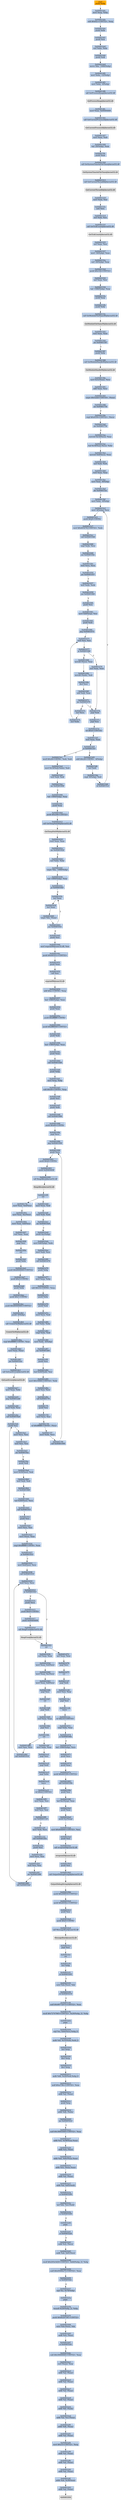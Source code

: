 digraph G {
node[shape=rectangle,style=filled,fillcolor=lightsteelblue,color=lightsteelblue]
bgcolor="transparent"
a0x004014dbpushl_ebp[label="start\npushl %ebp",color="lightgrey",fillcolor="orange"];
a0x004014dcmovl_esp_ebp[label="0x004014dc\nmovl %esp, %ebp"];
a0x004014desubl_0x62cUINT32_esp[label="0x004014de\nsubl $0x62c<UINT32>, %esp"];
a0x004014e4pushl_ebx[label="0x004014e4\npushl %ebx"];
a0x004014e5pushl_esi[label="0x004014e5\npushl %esi"];
a0x004014e6xorl_ebx_ebx[label="0x004014e6\nxorl %ebx, %ebx"];
a0x004014e8pushl_edi[label="0x004014e8\npushl %edi"];
a0x004014e9movw_bx__1060ebp_[label="0x004014e9\nmovw %bx, -1060(%ebp)"];
a0x004014f0movl_ebx__12ebp_[label="0x004014f0\nmovl %ebx, -12(%ebp)"];
a0x004014f3movl_ebx__4ebp_[label="0x004014f3\nmovl %ebx, -4(%ebp)"];
a0x004014f6call_GetProcessHeap_kernel32_dll[label="0x004014f6\ncall GetProcessHeap@kernel32.dll"];
GetProcessHeap_kernel32_dll[label="GetProcessHeap@kernel32.dll",color="lightgrey",fillcolor="lightgrey"];
a0x004014fcmovl_eax_0x00404408[label="0x004014fc\nmovl %eax, 0x00404408"];
a0x00401501call_GetCurrentProcessId_kernel32_dll[label="0x00401501\ncall GetCurrentProcessId@kernel32.dll"];
GetCurrentProcessId_kernel32_dll[label="GetCurrentProcessId@kernel32.dll",color="lightgrey",fillcolor="lightgrey"];
a0x00401507movl_eax_edi[label="0x00401507\nmovl %eax, %edi"];
a0x00401509leal__20ebp__eax[label="0x00401509\nleal -20(%ebp), %eax"];
a0x0040150cpushl_eax[label="0x0040150c\npushl %eax"];
a0x0040150dcall_GetSystemTimeAsFileTime_kernel32_dll[label="0x0040150d\ncall GetSystemTimeAsFileTime@kernel32.dll"];
GetSystemTimeAsFileTime_kernel32_dll[label="GetSystemTimeAsFileTime@kernel32.dll",color="lightgrey",fillcolor="lightgrey"];
a0x00401513call_GetCurrentThreadId_kernel32_dll[label="0x00401513\ncall GetCurrentThreadId@kernel32.dll"];
GetCurrentThreadId_kernel32_dll[label="GetCurrentThreadId@kernel32.dll",color="lightgrey",fillcolor="lightgrey"];
a0x00401519movl_eax_esi[label="0x00401519\nmovl %eax, %esi"];
a0x0040151bnotl_esi[label="0x0040151b\nnotl %esi"];
a0x0040151dxorl_edi_esi[label="0x0040151d\nxorl %edi, %esi"];
a0x0040151fcall_GetTickCount_kernel32_dll[label="0x0040151f\ncall GetTickCount@kernel32.dll"];
GetTickCount_kernel32_dll[label="GetTickCount@kernel32.dll",color="lightgrey",fillcolor="lightgrey"];
a0x00401525xorl_eax_esi[label="0x00401525\nxorl %eax, %esi"];
a0x00401527movl__16ebp__eax[label="0x00401527\nmovl -16(%ebp), %eax"];
a0x0040152axorl__20ebp__eax[label="0x0040152a\nxorl -20(%ebp), %eax"];
a0x0040152dpushl_0x104UINT32[label="0x0040152d\npushl $0x104<UINT32>"];
a0x00401532xorl_eax_esi[label="0x00401532\nxorl %eax, %esi"];
a0x00401534leal__1580ebp__eax[label="0x00401534\nleal -1580(%ebp), %eax"];
a0x0040153apushl_eax[label="0x0040153a\npushl %eax"];
a0x0040153bpushl_ebx[label="0x0040153b\npushl %ebx"];
a0x0040153ccall_GetModuleFileNameW_kernel32_dll[label="0x0040153c\ncall GetModuleFileNameW@kernel32.dll"];
GetModuleFileNameW_kernel32_dll[label="GetModuleFileNameW@kernel32.dll",color="lightgrey",fillcolor="lightgrey"];
a0x00401542testl_eax_eax[label="0x00401542\ntestl %eax, %eax"];
a0x00401544jne_0x00401587[label="0x00401544\njne 0x00401587"];
a0x00401587pushl_ebx[label="0x00401587\npushl %ebx"];
a0x00401588call_GetModuleHandleW_kernel32_dll[label="0x00401588\ncall GetModuleHandleW@kernel32.dll"];
GetModuleHandleW_kernel32_dll[label="GetModuleHandleW@kernel32.dll",color="lightgrey",fillcolor="lightgrey"];
a0x0040158emovl_0x3ceax__ecx[label="0x0040158e\nmovl 0x3c(%eax), %ecx"];
a0x00401591addl_eax_ecx[label="0x00401591\naddl %eax, %ecx"];
a0x00401593cmpw_0x5a4dUINT16_eax_[label="0x00401593\ncmpw $0x5a4d<UINT16>, (%eax)"];
a0x00401598jne_0x00401754[label="0x00401598\njne 0x00401754"];
a0x0040159ecmpl_0x4550UINT32_ecx_[label="0x0040159e\ncmpl $0x4550<UINT32>, (%ecx)"];
a0x004015a4jne_0x00401754[label="0x004015a4\njne 0x00401754"];
a0x004015aamovzwl_0x14ecx__eax[label="0x004015aa\nmovzwl 0x14(%ecx), %eax"];
a0x004015aeleal_0x18eaxecx__ebx[label="0x004015ae\nleal 0x18(%eax,%ecx), %ebx"];
a0x004015b2movzwl_0x6ecx__eax[label="0x004015b2\nmovzwl 0x6(%ecx), %eax"];
a0x004015b6xorl_edi_edi[label="0x004015b6\nxorl %edi, %edi"];
a0x004015b8testl_eax_eax[label="0x004015b8\ntestl %eax, %eax"];
a0x004015bamovl_eax__8ebp_[label="0x004015ba\nmovl %eax, -8(%ebp)"];
a0x004015bdjbe_0x004015ec[label="0x004015bd\njbe 0x004015ec"];
a0x004015bfmovl_ebx__4ebp_[label="0x004015bf\nmovl %ebx, -4(%ebp)"];
a0x004015c2movl__4ebp__ecx[label="0x004015c2\nmovl -4(%ebp), %ecx"];
a0x004015c5pushl_0x8UINT8[label="0x004015c5\npushl $0x8<UINT8>"];
a0x004015c7movl_0x403278UINT32_edx[label="0x004015c7\nmovl $0x403278<UINT32>, %edx"];
a0x004015cccall_0x00401046[label="0x004015cc\ncall 0x00401046"];
a0x00401046cmpl_edx_ecx[label="0x00401046\ncmpl %edx, %ecx"];
a0x00401048jne_0x0040104e[label="0x00401048\njne 0x0040104e"];
a0x0040104etestl_ecx_ecx[label="0x0040104e\ntestl %ecx, %ecx"];
a0x00401050jne_0x00401057[label="0x00401050\njne 0x00401057"];
a0x00401057testl_edx_edx[label="0x00401057\ntestl %edx, %edx"];
a0x00401059jne_0x00401060[label="0x00401059\njne 0x00401060"];
a0x00401060pushl_esi[label="0x00401060\npushl %esi"];
a0x00401061movl_0x8esp__esi[label="0x00401061\nmovl 0x8(%esp), %esi"];
a0x00401065pushl_edi[label="0x00401065\npushl %edi"];
a0x00401066jmp_0x00401075[label="0x00401066\njmp 0x00401075"];
a0x00401075testl_esi_esi[label="0x00401075\ntestl %esi, %esi"];
a0x00401077ja_0x00401068[label="0x00401077\nja 0x00401068"];
a0x00401068movzbl_ecx__eax[label="0x00401068\nmovzbl (%ecx), %eax"];
a0x0040106bmovzbl_edx__edi[label="0x0040106b\nmovzbl (%edx), %edi"];
a0x0040106edecl_esi[label="0x0040106e\ndecl %esi"];
a0x0040106fsubl_edi_eax[label="0x0040106f\nsubl %edi, %eax"];
a0x00401071jne_0x0040107b[label="0x00401071\njne 0x0040107b"];
a0x00401073incl_ecx[label="0x00401073\nincl %ecx"];
a0x00401074incl_edx[label="0x00401074\nincl %edx"];
a0x0040107bpopl_edi[label="0x0040107b\npopl %edi"];
a0x0040107cpopl_esi[label="0x0040107c\npopl %esi"];
a0x0040107dret_0x4UINT16[label="0x0040107d\nret $0x4<UINT16>"];
a0x004015d1testl_eax_eax[label="0x004015d1\ntestl %eax, %eax"];
a0x004015d3je_0x004015e1[label="0x004015d3\nje 0x004015e1"];
a0x004015d5addl_0x28UINT8__4ebp_[label="0x004015d5\naddl $0x28<UINT8>, -4(%ebp)"];
a0x004015d9incl_edi[label="0x004015d9\nincl %edi"];
a0x004015dacmpl__8ebp__edi[label="0x004015da\ncmpl -8(%ebp), %edi"];
a0x004015ddjb_0x004015c2[label="0x004015dd\njb 0x004015c2"];
a0x00401079xorl_eax_eax[label="0x00401079\nxorl %eax, %eax"];
a0x004015e1imull_0x28UINT8_edi_edi[label="0x004015e1\nimull $0x28<UINT8>, %edi, %edi"];
a0x004015e4movl_0x14ediebx__edi[label="0x004015e4\nmovl 0x14(%edi,%ebx), %edi"];
a0x004015e8testl_edi_edi[label="0x004015e8\ntestl %edi, %edi"];
a0x004015eajne_0x00401606[label="0x004015ea\njne 0x00401606"];
a0x00401606leal__1060ebp__eax[label="0x00401606\nleal -1060(%ebp), %eax"];
a0x0040160cpushl_eax[label="0x0040160c\npushl %eax"];
a0x0040160dpushl_0x208UINT32[label="0x0040160d\npushl $0x208<UINT32>"];
a0x00401612call_GetTempPathW_kernel32_dll[label="0x00401612\ncall GetTempPathW@kernel32.dll"];
GetTempPathW_kernel32_dll[label="GetTempPathW@kernel32.dll",color="lightgrey",fillcolor="lightgrey"];
a0x00401618testl_eax_eax[label="0x00401618\ntestl %eax, %eax"];
a0x0040161ajne_0x0040162d[label="0x0040161a\njne 0x0040162d"];
a0x0040162dxorl_ebx_ebx[label="0x0040162d\nxorl %ebx, %ebx"];
a0x0040162fcmpw_bx__1060ebp_[label="0x0040162f\ncmpw %bx, -1060(%ebp)"];
a0x00401636leal__1060ebp__eax[label="0x00401636\nleal -1060(%ebp), %eax"];
a0x0040163cje_0x00401645[label="0x0040163c\nje 0x00401645"];
a0x0040163eincl_eax[label="0x0040163e\nincl %eax"];
a0x0040163fincl_eax[label="0x0040163f\nincl %eax"];
a0x00401640cmpw_bx_eax_[label="0x00401640\ncmpw %bx, (%eax)"];
a0x00401643jne_0x0040163e[label="0x00401643\njne 0x0040163e"];
a0x00401645pushl_esi[label="0x00401645\npushl %esi"];
a0x00401646movl_wsprintfW_user32_dll_esi[label="0x00401646\nmovl wsprintfW@user32.dll, %esi"];
a0x0040164cpushl_0x40321cUINT32[label="0x0040164c\npushl $0x40321c<UINT32>"];
a0x00401651pushl_eax[label="0x00401651\npushl %eax"];
a0x00401652call_esi[label="0x00401652\ncall %esi"];
wsprintfW_user32_dll[label="wsprintfW@user32.dll",color="lightgrey",fillcolor="lightgrey"];
a0x00401654addl_0xcUINT8_esp[label="0x00401654\naddl $0xc<UINT8>, %esp"];
a0x00401657leal__1060ebp__eax[label="0x00401657\nleal -1060(%ebp), %eax"];
a0x0040165dpushl_eax[label="0x0040165d\npushl %eax"];
a0x0040165epushl_0xffffffffUINT8[label="0x0040165e\npushl $0xffffffff<UINT8>"];
a0x00401660pushl_0xffff000fUINT32[label="0x00401660\npushl $0xffff000f<UINT32>"];
a0x00401665pushl_edi[label="0x00401665\npushl %edi"];
a0x00401666leal__1580ebp__eax[label="0x00401666\nleal -1580(%ebp), %eax"];
a0x0040166cpushl_eax[label="0x0040166c\npushl %eax"];
a0x0040166dcall_0x004010d0[label="0x0040166d\ncall 0x004010d0"];
a0x004010d0pushl_ebp[label="0x004010d0\npushl %ebp"];
a0x004010d1movl_esp_ebp[label="0x004010d1\nmovl %esp, %ebp"];
a0x004010d3subl_0x40UINT8_esp[label="0x004010d3\nsubl $0x40<UINT8>, %esp"];
a0x004010d6pushl_esi[label="0x004010d6\npushl %esi"];
a0x004010d7pushl_edi[label="0x004010d7\npushl %edi"];
a0x004010d8call_0x00401998[label="0x004010d8\ncall 0x00401998"];
a0x00401998pushl_0x60UINT8[label="0x00401998\npushl $0x60<UINT8>"];
a0x0040199apopl_ecx[label="0x0040199a\npopl %ecx"];
a0x0040199bjmp_0x00401000[label="0x0040199b\njmp 0x00401000"];
a0x00401000pushl_ecx[label="0x00401000\npushl %ecx"];
a0x00401001pushl_0x8UINT8[label="0x00401001\npushl $0x8<UINT8>"];
a0x00401003pushl_0x00404408[label="0x00401003\npushl 0x00404408"];
a0x00401009call_HeapAlloc_kernel32_dll[label="0x00401009\ncall HeapAlloc@kernel32.dll"];
HeapAlloc_kernel32_dll[label="HeapAlloc@kernel32.dll",color="lightgrey",fillcolor="lightgrey"];
a0x0040100fret[label="0x0040100f\nret"];
a0x004010ddmovl_eax_edi[label="0x004010dd\nmovl %eax, %edi"];
a0x004010dftestl_edi_edi[label="0x004010df\ntestl %edi, %edi"];
a0x004010e1jne_0x004010e8[label="0x004010e1\njne 0x004010e8"];
a0x004010e8pushl_0xcebp_[label="0x004010e8\npushl 0xc(%ebp)"];
a0x004010ebmovl_0x8ebp__edx[label="0x004010eb\nmovl 0x8(%ebp), %edx"];
a0x004010eemovl_edi_ecx[label="0x004010ee\nmovl %edi, %ecx"];
a0x004010f0call_0x00401d76[label="0x004010f0\ncall 0x00401d76"];
a0x00401d76pushl_ebp[label="0x00401d76\npushl %ebp"];
a0x00401d77movl_esp_ebp[label="0x00401d77\nmovl %esp, %ebp"];
a0x00401d79subl_0x14UINT8_esp[label="0x00401d79\nsubl $0x14<UINT8>, %esp"];
a0x00401d7cpushl_ebx[label="0x00401d7c\npushl %ebx"];
a0x00401d7dpushl_edi[label="0x00401d7d\npushl %edi"];
a0x00401d7emovl_ecx_edi[label="0x00401d7e\nmovl %ecx, %edi"];
a0x00401d80xorl_ebx_ebx[label="0x00401d80\nxorl %ebx, %ebx"];
a0x00401d82cmpl_ebx_edi[label="0x00401d82\ncmpl %ebx, %edi"];
a0x00401d84movl_edx__4ebp_[label="0x00401d84\nmovl %edx, -4(%ebp)"];
a0x00401d87jne_0x00401d91[label="0x00401d87\njne 0x00401d91"];
a0x00401d91pushl_esi[label="0x00401d91\npushl %esi"];
a0x00401d92leal_0x40edi__esi[label="0x00401d92\nleal 0x40(%edi), %esi"];
a0x00401d95movl_0x10000UINT32_edx[label="0x00401d95\nmovl $0x10000<UINT32>, %edx"];
a0x00401d9amovl_esi_ecx[label="0x00401d9a\nmovl %esi, %ecx"];
a0x00401d9ccall_0x004017f1[label="0x00401d9c\ncall 0x004017f1"];
a0x004017f1pushl_esi[label="0x004017f1\npushl %esi"];
a0x004017f2movl_ecx_esi[label="0x004017f2\nmovl %ecx, %esi"];
a0x004017f4orl_0xffffffffUINT8_esi_[label="0x004017f4\norl $0xffffffff<UINT8>, (%esi)"];
a0x004017f7movl_edx_ecx[label="0x004017f7\nmovl %edx, %ecx"];
a0x004017f9call_0x00401000[label="0x004017f9\ncall 0x00401000"];
a0x004017femovl_eax_0x4esi_[label="0x004017fe\nmovl %eax, 0x4(%esi)"];
a0x00401801movl_eax_0xcesi_[label="0x00401801\nmovl %eax, 0xc(%esi)"];
a0x00401804movl_eax_0x8esi_[label="0x00401804\nmovl %eax, 0x8(%esi)"];
a0x00401807xorl_eax_eax[label="0x00401807\nxorl %eax, %eax"];
a0x00401809popl_esi[label="0x00401809\npopl %esi"];
a0x0040180aret[label="0x0040180a\nret"];
a0x00401da1pushl_ebx[label="0x00401da1\npushl %ebx"];
a0x00401da2pushl_0x8000000UINT32[label="0x00401da2\npushl $0x8000000<UINT32>"];
a0x00401da7pushl_0x3UINT8[label="0x00401da7\npushl $0x3<UINT8>"];
a0x00401da9pushl_ebx[label="0x00401da9\npushl %ebx"];
a0x00401daapushl_0x1UINT8[label="0x00401daa\npushl $0x1<UINT8>"];
a0x00401dacpushl_0x80000000UINT32[label="0x00401dac\npushl $0x80000000<UINT32>"];
a0x00401db1pushl__4ebp_[label="0x00401db1\npushl -4(%ebp)"];
a0x00401db4call_CreateFileW_kernel32_dll[label="0x00401db4\ncall CreateFileW@kernel32.dll"];
CreateFileW_kernel32_dll[label="CreateFileW@kernel32.dll",color="lightgrey",fillcolor="lightgrey"];
a0x00401dbacmpl_0xffffffffUINT8_eax[label="0x00401dba\ncmpl $0xffffffff<UINT8>, %eax"];
a0x00401dbdmovl_eax_esi_[label="0x00401dbd\nmovl %eax, (%esi)"];
a0x00401dbfjne_0x00401dce[label="0x00401dbf\njne 0x00401dce"];
a0x00401dc1call_GetLastError_kernel32_dll[label="0x00401dc1\ncall GetLastError@kernel32.dll"];
GetLastError_kernel32_dll[label="GetLastError@kernel32.dll",color="lightgrey",fillcolor="lightgrey"];
a0x00401dc7movl_eax_ebx[label="0x00401dc7\nmovl %eax, %ebx"];
a0x00401dc9jmp_0x00401eb8[label="0x00401dc9\njmp 0x00401eb8"];
a0x00401eb8movl_edi_ecx[label="0x00401eb8\nmovl %edi, %ecx"];
a0x00401ebacall_0x004019a0[label="0x00401eba\ncall 0x004019a0"];
a0x004019a0pushl_esi[label="0x004019a0\npushl %esi"];
a0x004019a1movl_ecx_esi[label="0x004019a1\nmovl %ecx, %esi"];
a0x004019a3testl_esi_esi[label="0x004019a3\ntestl %esi, %esi"];
a0x004019a5jne_0x004019ac[label="0x004019a5\njne 0x004019ac"];
a0x004019acpushl_edi[label="0x004019ac\npushl %edi"];
a0x004019admovl_0x50esi__edi[label="0x004019ad\nmovl 0x50(%esi), %edi"];
a0x004019b0testl_edi_edi[label="0x004019b0\ntestl %edi, %edi"];
a0x004019b2je_0x004019d0[label="0x004019b2\nje 0x004019d0"];
a0x004019d0leal_0x40esi__ecx[label="0x004019d0\nleal 0x40(%esi), %ecx"];
a0x004019d3call_0x0040191f[label="0x004019d3\ncall 0x0040191f"];
a0x0040191fpushl_esi[label="0x0040191f\npushl %esi"];
a0x00401920movl_ecx_esi[label="0x00401920\nmovl %ecx, %esi"];
a0x00401922movl_esi__eax[label="0x00401922\nmovl (%esi), %eax"];
a0x00401924cmpl_0xffffffffUINT8_eax[label="0x00401924\ncmpl $0xffffffff<UINT8>, %eax"];
a0x00401927je_0x00401933[label="0x00401927\nje 0x00401933"];
a0x00401933movl_0x4esi__ecx[label="0x00401933\nmovl 0x4(%esi), %ecx"];
a0x00401936call_0x00401010[label="0x00401936\ncall 0x00401010"];
a0x00401010testl_ecx_ecx[label="0x00401010\ntestl %ecx, %ecx"];
a0x00401012je_0x00401023[label="0x00401012\nje 0x00401023"];
a0x00401014pushl_ecx[label="0x00401014\npushl %ecx"];
a0x00401015pushl_0x0UINT8[label="0x00401015\npushl $0x0<UINT8>"];
a0x00401017pushl_0x00404408[label="0x00401017\npushl 0x00404408"];
a0x0040101dcall_HeapFree_kernel32_dll[label="0x0040101d\ncall HeapFree@kernel32.dll"];
HeapFree_kernel32_dll[label="HeapFree@kernel32.dll",color="lightgrey",fillcolor="lightgrey"];
a0x00401023ret[label="0x00401023\nret"];
a0x0040193bxorl_eax_eax[label="0x0040193b\nxorl %eax, %eax"];
a0x0040193dmovl_eax_0x4esi_[label="0x0040193d\nmovl %eax, 0x4(%esi)"];
a0x00401940movl_eax_0xcesi_[label="0x00401940\nmovl %eax, 0xc(%esi)"];
a0x00401943movl_eax_0x8esi_[label="0x00401943\nmovl %eax, 0x8(%esi)"];
a0x00401946popl_esi[label="0x00401946\npopl %esi"];
a0x00401947ret[label="0x00401947\nret"];
a0x004019d8popl_edi[label="0x004019d8\npopl %edi"];
a0x004019d9xorl_eax_eax[label="0x004019d9\nxorl %eax, %eax"];
a0x004019dbpopl_esi[label="0x004019db\npopl %esi"];
a0x004019dcret[label="0x004019dc\nret"];
a0x00401ebfmovl_ebx_eax[label="0x00401ebf\nmovl %ebx, %eax"];
a0x00401ec1popl_esi[label="0x00401ec1\npopl %esi"];
a0x00401ec2popl_edi[label="0x00401ec2\npopl %edi"];
a0x00401ec3popl_ebx[label="0x00401ec3\npopl %ebx"];
a0x00401ec4leave_[label="0x00401ec4\nleave "];
a0x00401ec5ret_0x4UINT16[label="0x00401ec5\nret $0x4<UINT16>"];
a0x004010f5movl_eax_esi[label="0x004010f5\nmovl %eax, %esi"];
a0x004010f7testl_esi_esi[label="0x004010f7\ntestl %esi, %esi"];
a0x004010f9jne_0x00401120[label="0x004010f9\njne 0x00401120"];
a0x00401120movl_edi_ecx[label="0x00401120\nmovl %edi, %ecx"];
a0x00401122call_0x00401d5a[label="0x00401122\ncall 0x00401d5a"];
a0x00401d5apushl_esi[label="0x00401d5a\npushl %esi"];
a0x00401d5bmovl_ecx_esi[label="0x00401d5b\nmovl %ecx, %esi"];
a0x00401d5dtestl_esi_esi[label="0x00401d5d\ntestl %esi, %esi"];
a0x00401d5fjne_0x00401d66[label="0x00401d5f\njne 0x00401d66"];
a0x00401d66call_0x004019a0[label="0x00401d66\ncall 0x004019a0"];
a0x00401d6bmovl_esi_ecx[label="0x00401d6b\nmovl %esi, %ecx"];
a0x00401d6dcall_0x00401010[label="0x00401d6d\ncall 0x00401010"];
a0x00401d72xorl_eax_eax[label="0x00401d72\nxorl %eax, %eax"];
a0x00401d74popl_esi[label="0x00401d74\npopl %esi"];
a0x00401d75ret[label="0x00401d75\nret"];
a0x00401127popl_edi[label="0x00401127\npopl %edi"];
a0x00401128movl_esi_eax[label="0x00401128\nmovl %esi, %eax"];
a0x0040112apopl_esi[label="0x0040112a\npopl %esi"];
a0x0040112bleave_[label="0x0040112b\nleave "];
a0x0040112cret_0x14UINT16[label="0x0040112c\nret $0x14<UINT16>"];
a0x00401672cmpl_ebx_eax[label="0x00401672\ncmpl %ebx, %eax"];
a0x00401674je_0x0040169a[label="0x00401674\nje 0x0040169a"];
a0x00401676leal__1060ebp__ecx[label="0x00401676\nleal -1060(%ebp), %ecx"];
a0x0040167cpushl_ecx[label="0x0040167c\npushl %ecx"];
a0x0040167dpushl_eax[label="0x0040167d\npushl %eax"];
a0x0040167epushl_0x4031f0UINT32[label="0x0040167e\npushl $0x4031f0<UINT32>"];
a0x00401683call_0x0040109e[label="0x00401683\ncall 0x0040109e"];
a0x0040109epushl_esi[label="0x0040109e\npushl %esi"];
a0x0040109fleal_0xcesp__eax[label="0x0040109f\nleal 0xc(%esp), %eax"];
a0x004010a3pushl_eax[label="0x004010a3\npushl %eax"];
a0x004010a4pushl_0xcesp_[label="0x004010a4\npushl 0xc(%esp)"];
a0x004010a8movl_0x404000UINT32_esi[label="0x004010a8\nmovl $0x404000<UINT32>, %esi"];
a0x004010adpushl_esi[label="0x004010ad\npushl %esi"];
a0x004010aecall_wvsprintfA_user32_dll[label="0x004010ae\ncall wvsprintfA@user32.dll"];
wvsprintfA_user32_dll[label="wvsprintfA@user32.dll",color="lightgrey",fillcolor="lightgrey"];
a0x004010b4pushl_esi[label="0x004010b4\npushl %esi"];
a0x004010b5call_OutputDebugStringA_kernel32_dll[label="0x004010b5\ncall OutputDebugStringA@kernel32.dll"];
OutputDebugStringA_kernel32_dll[label="OutputDebugStringA@kernel32.dll",color="lightgrey",fillcolor="lightgrey"];
a0x004010bbpushl_0x200010UINT32[label="0x004010bb\npushl $0x200010<UINT32>"];
a0x004010c0pushl_0x4030ccUINT32[label="0x004010c0\npushl $0x4030cc<UINT32>"];
a0x004010c5pushl_esi[label="0x004010c5\npushl %esi"];
a0x004010c6pushl_0x0UINT8[label="0x004010c6\npushl $0x0<UINT8>"];
a0x004010c8call_MessageBoxA_user32_dll[label="0x004010c8\ncall MessageBoxA@user32.dll"];
MessageBoxA_user32_dll[label="MessageBoxA@user32.dll",color="lightgrey",fillcolor="lightgrey"];
a0x004010cepopl_esi[label="0x004010ce\npopl %esi"];
a0x004010cfret[label="0x004010cf\nret"];
a0x004031f0incl_ebp[label="0x004031f0\nincl %ebp"];
a0x004031f1jb_0x00403265[label="0x004031f1\njb 0x00403265"];
a0x004031f3outsl_ds_esi__dx[label="0x004031f3\noutsl %ds:(%esi), %dx"];
a0x004031f4jb_0x00403216[label="0x004031f4\njb 0x00403216"];
a0x004031f6andl_0x68772075UINT32_eax[label="0x004031f6\nandl $0x68772075<UINT32>, %eax"];
a0x004031fbimull_0x72747865UINT32_0x20ebp2__ebp[label="0x004031fb\nimull $0x72747865<UINT32>, 0x20(%ebp,,2), %ebp"];
a0x00403203popa_[label="0x00403203\npopa "];
a0x00403204arpl_si_0x6eecxebp2_[label="0x00403204\narpl %si, 0x6e(%ecx,%ebp,2)"];
a0x00403208andb_dl_0x55ebxedx2_[label="0x00403208\nandb %dl, 0x55(%ebx,%edx,2)"];
a0x0040320dincl_esp[label="0x0040320d\nincl %esp"];
a0x0040320fdecl_esp[label="0x0040320f\ndecl %esp"];
a0x00403210decl_esp[label="0x00403210\ndecl %esp"];
a0x00403211andb_dh_0x20ediebp2_[label="0x00403211\nandb %dh, 0x20(%edi,%ebp,2)"];
a0x00403215andl_0xa736cUINT32_eax[label="0x00403215\nandl $0xa736c<UINT32>, %eax"];
a0x0040321aaddb_al_eax_[label="0x0040321a\naddb %al, (%eax)"];
a0x0040321cpushl_esp[label="0x0040321c\npushl %esp"];
a0x0040321daddb_dh_ebx_[label="0x0040321d\naddb %dh, (%ebx)"];
a0x00403220jne_0x00403222[label="0x00403220\njne 0x00403222"];
a0x00403222andl_0x38003000UINT32_eax[label="0x00403222\nandl $0x38003000<UINT32>, %eax"];
a0x00403227addb_ch_0x58eaxeax_[label="0x00403227\naddb %ch, 0x58(%eax,%eax)"];
a0x0040322baddb_ch_esi_[label="0x0040322b\naddb %ch, (%esi)"];
a0x0040322daddb_ah_0x6ceaxeax_[label="0x0040322d\naddb %ah, 0x6c(%eax,%eax)"];
a0x00403231addb_ch_eaxeax_[label="0x00403231\naddb %ch, (%eax,%eax)"];
a0x00403235addb_al_eax_[label="0x00403235\naddb %al, (%eax)"];
a0x00403237addb_al_0x65edi_[label="0x00403237\naddb %al, 0x65(%edi)"];
a0x0040323aje_0x00403290[label="0x0040323a\nje 0x00403290"];
a0x0040323cinsl_dx_es_edi_[label="0x0040323c\ninsl %dx, %es:(%edi)"];
a0x0040323ejo_0x00403290[label="0x0040323e\njo 0x00403290"];
a0x00403240popa_[label="0x00403240\npopa "];
a0x00403241je_0x004032ab[label="0x00403241\nje 0x004032ab"];
a0x00403243subb_ch_ecx_[label="0x00403243\nsubb %ch, (%ecx)"];
a0x00403245andb_ah_0x61esi_[label="0x00403245\nandb %ah, 0x61(%esi)"];
a0x00403248imull_0x203e3d20UINT32_0x64ebp2__ebp[label="0x00403248\nimull $0x203e3d20<UINT32>, 0x64(%ebp,,2), %ebp"];
a0x00403250andl_0x45000a75UINT32_eax[label="0x00403250\nandl $0x45000a75<UINT32>, %eax"];
a0x00403255js_0x004032bc[label="0x00403255\njs 0x004032bc"];
a0x00403257arpl_si_0x74ebp_[label="0x00403257\narpl %si, 0x74(%ebp)"];
a0x0040325apopa_[label="0x0040325a\npopa "];
a0x0040325bboundl_0x20ebp2__ebp[label="0x0040325b\nboundl 0x20(%ebp,,2), %ebp"];
a0x0040325fpushl_0x6e207361UINT32[label="0x0040325f\npushl $0x6e207361<UINT32>"];
a0x00403264outsl_ds_esi__dx[label="0x00403264\noutsl %ds:(%esi), %dx"];
a0x00403265andb_ch_esi_[label="0x00403265\nandb %ch, (%esi)"];
a0x00403267je_0x004032dc[label="0x00403267\nje 0x004032dc"];
a0x004032dcsubl_0x30000000UINT32_eax[label="0x004032dc\nsubl $0x30000000<UINT32>, %eax"];
a0x004032e1xorl_eax__eax[label="0x004032e1\nxorl (%eax), %eax"];
a0x004032e3addb_al_eax_[label="0x004032e3\naddb %al, (%eax)"];
a0x004032e5addb_al_eax_[label="0x004032e5\naddb %al, (%eax)"];
a0x004032e7addb_al_eax_[label="0x004032e7\naddb %al, (%eax)"];
a0x004032e9addb_al_eax_[label="0x004032e9\naddb %al, (%eax)"];
a0x004032ebaddb_bl_edx_[label="0x004032eb\naddb %bl, (%edx)"];
a0x004032edaddb_al_ss_eax_[label="0x004032ed\naddb %al, %ss:(%eax)"];
a0x004032f0addb_dh_eax_[label="0x004032f0\naddb %dh, (%eax)"];
a0x004032f2addb_al_eax_[label="0x004032f2\naddb %al, (%eax)"];
a0x004032f4movl_0x33UINT32_esp[label="0x004032f4\nmovl $0x33<UINT32>, %esp"];
a0x004032f9addb_al_eax_[label="0x004032f9\naddb %al, (%eax)"];
a0x004032fbaddb_al_eax_[label="0x004032fb\naddb %al, (%eax)"];
a0x004032fdaddb_al_eax_[label="0x004032fd\naddb %al, (%eax)"];
a0x004032ffaddb_ah_0x36eax_[label="0x004032ff\naddb %ah, 0x36(%eax)"];
a0x00403302addb_al_eax_[label="0x00403302\naddb %al, (%eax)"];
a0x00403304[label="0x00403304",color="lightgrey",fillcolor="lightgrey"];
a0x004014dbpushl_ebp -> a0x004014dcmovl_esp_ebp [color="#000000"];
a0x004014dcmovl_esp_ebp -> a0x004014desubl_0x62cUINT32_esp [color="#000000"];
a0x004014desubl_0x62cUINT32_esp -> a0x004014e4pushl_ebx [color="#000000"];
a0x004014e4pushl_ebx -> a0x004014e5pushl_esi [color="#000000"];
a0x004014e5pushl_esi -> a0x004014e6xorl_ebx_ebx [color="#000000"];
a0x004014e6xorl_ebx_ebx -> a0x004014e8pushl_edi [color="#000000"];
a0x004014e8pushl_edi -> a0x004014e9movw_bx__1060ebp_ [color="#000000"];
a0x004014e9movw_bx__1060ebp_ -> a0x004014f0movl_ebx__12ebp_ [color="#000000"];
a0x004014f0movl_ebx__12ebp_ -> a0x004014f3movl_ebx__4ebp_ [color="#000000"];
a0x004014f3movl_ebx__4ebp_ -> a0x004014f6call_GetProcessHeap_kernel32_dll [color="#000000"];
a0x004014f6call_GetProcessHeap_kernel32_dll -> GetProcessHeap_kernel32_dll [color="#000000"];
GetProcessHeap_kernel32_dll -> a0x004014fcmovl_eax_0x00404408 [color="#000000"];
a0x004014fcmovl_eax_0x00404408 -> a0x00401501call_GetCurrentProcessId_kernel32_dll [color="#000000"];
a0x00401501call_GetCurrentProcessId_kernel32_dll -> GetCurrentProcessId_kernel32_dll [color="#000000"];
GetCurrentProcessId_kernel32_dll -> a0x00401507movl_eax_edi [color="#000000"];
a0x00401507movl_eax_edi -> a0x00401509leal__20ebp__eax [color="#000000"];
a0x00401509leal__20ebp__eax -> a0x0040150cpushl_eax [color="#000000"];
a0x0040150cpushl_eax -> a0x0040150dcall_GetSystemTimeAsFileTime_kernel32_dll [color="#000000"];
a0x0040150dcall_GetSystemTimeAsFileTime_kernel32_dll -> GetSystemTimeAsFileTime_kernel32_dll [color="#000000"];
GetSystemTimeAsFileTime_kernel32_dll -> a0x00401513call_GetCurrentThreadId_kernel32_dll [color="#000000"];
a0x00401513call_GetCurrentThreadId_kernel32_dll -> GetCurrentThreadId_kernel32_dll [color="#000000"];
GetCurrentThreadId_kernel32_dll -> a0x00401519movl_eax_esi [color="#000000"];
a0x00401519movl_eax_esi -> a0x0040151bnotl_esi [color="#000000"];
a0x0040151bnotl_esi -> a0x0040151dxorl_edi_esi [color="#000000"];
a0x0040151dxorl_edi_esi -> a0x0040151fcall_GetTickCount_kernel32_dll [color="#000000"];
a0x0040151fcall_GetTickCount_kernel32_dll -> GetTickCount_kernel32_dll [color="#000000"];
GetTickCount_kernel32_dll -> a0x00401525xorl_eax_esi [color="#000000"];
a0x00401525xorl_eax_esi -> a0x00401527movl__16ebp__eax [color="#000000"];
a0x00401527movl__16ebp__eax -> a0x0040152axorl__20ebp__eax [color="#000000"];
a0x0040152axorl__20ebp__eax -> a0x0040152dpushl_0x104UINT32 [color="#000000"];
a0x0040152dpushl_0x104UINT32 -> a0x00401532xorl_eax_esi [color="#000000"];
a0x00401532xorl_eax_esi -> a0x00401534leal__1580ebp__eax [color="#000000"];
a0x00401534leal__1580ebp__eax -> a0x0040153apushl_eax [color="#000000"];
a0x0040153apushl_eax -> a0x0040153bpushl_ebx [color="#000000"];
a0x0040153bpushl_ebx -> a0x0040153ccall_GetModuleFileNameW_kernel32_dll [color="#000000"];
a0x0040153ccall_GetModuleFileNameW_kernel32_dll -> GetModuleFileNameW_kernel32_dll [color="#000000"];
GetModuleFileNameW_kernel32_dll -> a0x00401542testl_eax_eax [color="#000000"];
a0x00401542testl_eax_eax -> a0x00401544jne_0x00401587 [color="#000000"];
a0x00401544jne_0x00401587 -> a0x00401587pushl_ebx [color="#000000",label="T"];
a0x00401587pushl_ebx -> a0x00401588call_GetModuleHandleW_kernel32_dll [color="#000000"];
a0x00401588call_GetModuleHandleW_kernel32_dll -> GetModuleHandleW_kernel32_dll [color="#000000"];
GetModuleHandleW_kernel32_dll -> a0x0040158emovl_0x3ceax__ecx [color="#000000"];
a0x0040158emovl_0x3ceax__ecx -> a0x00401591addl_eax_ecx [color="#000000"];
a0x00401591addl_eax_ecx -> a0x00401593cmpw_0x5a4dUINT16_eax_ [color="#000000"];
a0x00401593cmpw_0x5a4dUINT16_eax_ -> a0x00401598jne_0x00401754 [color="#000000"];
a0x00401598jne_0x00401754 -> a0x0040159ecmpl_0x4550UINT32_ecx_ [color="#000000",label="F"];
a0x0040159ecmpl_0x4550UINT32_ecx_ -> a0x004015a4jne_0x00401754 [color="#000000"];
a0x004015a4jne_0x00401754 -> a0x004015aamovzwl_0x14ecx__eax [color="#000000",label="F"];
a0x004015aamovzwl_0x14ecx__eax -> a0x004015aeleal_0x18eaxecx__ebx [color="#000000"];
a0x004015aeleal_0x18eaxecx__ebx -> a0x004015b2movzwl_0x6ecx__eax [color="#000000"];
a0x004015b2movzwl_0x6ecx__eax -> a0x004015b6xorl_edi_edi [color="#000000"];
a0x004015b6xorl_edi_edi -> a0x004015b8testl_eax_eax [color="#000000"];
a0x004015b8testl_eax_eax -> a0x004015bamovl_eax__8ebp_ [color="#000000"];
a0x004015bamovl_eax__8ebp_ -> a0x004015bdjbe_0x004015ec [color="#000000"];
a0x004015bdjbe_0x004015ec -> a0x004015bfmovl_ebx__4ebp_ [color="#000000",label="F"];
a0x004015bfmovl_ebx__4ebp_ -> a0x004015c2movl__4ebp__ecx [color="#000000"];
a0x004015c2movl__4ebp__ecx -> a0x004015c5pushl_0x8UINT8 [color="#000000"];
a0x004015c5pushl_0x8UINT8 -> a0x004015c7movl_0x403278UINT32_edx [color="#000000"];
a0x004015c7movl_0x403278UINT32_edx -> a0x004015cccall_0x00401046 [color="#000000"];
a0x004015cccall_0x00401046 -> a0x00401046cmpl_edx_ecx [color="#000000"];
a0x00401046cmpl_edx_ecx -> a0x00401048jne_0x0040104e [color="#000000"];
a0x00401048jne_0x0040104e -> a0x0040104etestl_ecx_ecx [color="#000000",label="T"];
a0x0040104etestl_ecx_ecx -> a0x00401050jne_0x00401057 [color="#000000"];
a0x00401050jne_0x00401057 -> a0x00401057testl_edx_edx [color="#000000",label="T"];
a0x00401057testl_edx_edx -> a0x00401059jne_0x00401060 [color="#000000"];
a0x00401059jne_0x00401060 -> a0x00401060pushl_esi [color="#000000",label="T"];
a0x00401060pushl_esi -> a0x00401061movl_0x8esp__esi [color="#000000"];
a0x00401061movl_0x8esp__esi -> a0x00401065pushl_edi [color="#000000"];
a0x00401065pushl_edi -> a0x00401066jmp_0x00401075 [color="#000000"];
a0x00401066jmp_0x00401075 -> a0x00401075testl_esi_esi [color="#000000"];
a0x00401075testl_esi_esi -> a0x00401077ja_0x00401068 [color="#000000"];
a0x00401077ja_0x00401068 -> a0x00401068movzbl_ecx__eax [color="#000000",label="T"];
a0x00401068movzbl_ecx__eax -> a0x0040106bmovzbl_edx__edi [color="#000000"];
a0x0040106bmovzbl_edx__edi -> a0x0040106edecl_esi [color="#000000"];
a0x0040106edecl_esi -> a0x0040106fsubl_edi_eax [color="#000000"];
a0x0040106fsubl_edi_eax -> a0x00401071jne_0x0040107b [color="#000000"];
a0x00401071jne_0x0040107b -> a0x00401073incl_ecx [color="#000000",label="F"];
a0x00401073incl_ecx -> a0x00401074incl_edx [color="#000000"];
a0x00401074incl_edx -> a0x00401075testl_esi_esi [color="#000000"];
a0x00401071jne_0x0040107b -> a0x0040107bpopl_edi [color="#000000",label="T"];
a0x0040107bpopl_edi -> a0x0040107cpopl_esi [color="#000000"];
a0x0040107cpopl_esi -> a0x0040107dret_0x4UINT16 [color="#000000"];
a0x0040107dret_0x4UINT16 -> a0x004015d1testl_eax_eax [color="#000000"];
a0x004015d1testl_eax_eax -> a0x004015d3je_0x004015e1 [color="#000000"];
a0x004015d3je_0x004015e1 -> a0x004015d5addl_0x28UINT8__4ebp_ [color="#000000",label="F"];
a0x004015d5addl_0x28UINT8__4ebp_ -> a0x004015d9incl_edi [color="#000000"];
a0x004015d9incl_edi -> a0x004015dacmpl__8ebp__edi [color="#000000"];
a0x004015dacmpl__8ebp__edi -> a0x004015ddjb_0x004015c2 [color="#000000"];
a0x004015ddjb_0x004015c2 -> a0x004015c2movl__4ebp__ecx [color="#000000",label="T"];
a0x00401077ja_0x00401068 -> a0x00401079xorl_eax_eax [color="#000000",label="F"];
a0x00401079xorl_eax_eax -> a0x0040107bpopl_edi [color="#000000"];
a0x004015d3je_0x004015e1 -> a0x004015e1imull_0x28UINT8_edi_edi [color="#000000",label="T"];
a0x004015e1imull_0x28UINT8_edi_edi -> a0x004015e4movl_0x14ediebx__edi [color="#000000"];
a0x004015e4movl_0x14ediebx__edi -> a0x004015e8testl_edi_edi [color="#000000"];
a0x004015e8testl_edi_edi -> a0x004015eajne_0x00401606 [color="#000000"];
a0x004015eajne_0x00401606 -> a0x00401606leal__1060ebp__eax [color="#000000",label="T"];
a0x00401606leal__1060ebp__eax -> a0x0040160cpushl_eax [color="#000000"];
a0x0040160cpushl_eax -> a0x0040160dpushl_0x208UINT32 [color="#000000"];
a0x0040160dpushl_0x208UINT32 -> a0x00401612call_GetTempPathW_kernel32_dll [color="#000000"];
a0x00401612call_GetTempPathW_kernel32_dll -> GetTempPathW_kernel32_dll [color="#000000"];
GetTempPathW_kernel32_dll -> a0x00401618testl_eax_eax [color="#000000"];
a0x00401618testl_eax_eax -> a0x0040161ajne_0x0040162d [color="#000000"];
a0x0040161ajne_0x0040162d -> a0x0040162dxorl_ebx_ebx [color="#000000",label="T"];
a0x0040162dxorl_ebx_ebx -> a0x0040162fcmpw_bx__1060ebp_ [color="#000000"];
a0x0040162fcmpw_bx__1060ebp_ -> a0x00401636leal__1060ebp__eax [color="#000000"];
a0x00401636leal__1060ebp__eax -> a0x0040163cje_0x00401645 [color="#000000"];
a0x0040163cje_0x00401645 -> a0x0040163eincl_eax [color="#000000",label="F"];
a0x0040163eincl_eax -> a0x0040163fincl_eax [color="#000000"];
a0x0040163fincl_eax -> a0x00401640cmpw_bx_eax_ [color="#000000"];
a0x00401640cmpw_bx_eax_ -> a0x00401643jne_0x0040163e [color="#000000"];
a0x00401643jne_0x0040163e -> a0x0040163eincl_eax [color="#000000",label="T"];
a0x00401643jne_0x0040163e -> a0x00401645pushl_esi [color="#000000",label="F"];
a0x00401645pushl_esi -> a0x00401646movl_wsprintfW_user32_dll_esi [color="#000000"];
a0x00401646movl_wsprintfW_user32_dll_esi -> a0x0040164cpushl_0x40321cUINT32 [color="#000000"];
a0x0040164cpushl_0x40321cUINT32 -> a0x00401651pushl_eax [color="#000000"];
a0x00401651pushl_eax -> a0x00401652call_esi [color="#000000"];
a0x00401652call_esi -> wsprintfW_user32_dll [color="#000000"];
wsprintfW_user32_dll -> a0x00401654addl_0xcUINT8_esp [color="#000000"];
a0x00401654addl_0xcUINT8_esp -> a0x00401657leal__1060ebp__eax [color="#000000"];
a0x00401657leal__1060ebp__eax -> a0x0040165dpushl_eax [color="#000000"];
a0x0040165dpushl_eax -> a0x0040165epushl_0xffffffffUINT8 [color="#000000"];
a0x0040165epushl_0xffffffffUINT8 -> a0x00401660pushl_0xffff000fUINT32 [color="#000000"];
a0x00401660pushl_0xffff000fUINT32 -> a0x00401665pushl_edi [color="#000000"];
a0x00401665pushl_edi -> a0x00401666leal__1580ebp__eax [color="#000000"];
a0x00401666leal__1580ebp__eax -> a0x0040166cpushl_eax [color="#000000"];
a0x0040166cpushl_eax -> a0x0040166dcall_0x004010d0 [color="#000000"];
a0x0040166dcall_0x004010d0 -> a0x004010d0pushl_ebp [color="#000000"];
a0x004010d0pushl_ebp -> a0x004010d1movl_esp_ebp [color="#000000"];
a0x004010d1movl_esp_ebp -> a0x004010d3subl_0x40UINT8_esp [color="#000000"];
a0x004010d3subl_0x40UINT8_esp -> a0x004010d6pushl_esi [color="#000000"];
a0x004010d6pushl_esi -> a0x004010d7pushl_edi [color="#000000"];
a0x004010d7pushl_edi -> a0x004010d8call_0x00401998 [color="#000000"];
a0x004010d8call_0x00401998 -> a0x00401998pushl_0x60UINT8 [color="#000000"];
a0x00401998pushl_0x60UINT8 -> a0x0040199apopl_ecx [color="#000000"];
a0x0040199apopl_ecx -> a0x0040199bjmp_0x00401000 [color="#000000"];
a0x0040199bjmp_0x00401000 -> a0x00401000pushl_ecx [color="#000000"];
a0x00401000pushl_ecx -> a0x00401001pushl_0x8UINT8 [color="#000000"];
a0x00401001pushl_0x8UINT8 -> a0x00401003pushl_0x00404408 [color="#000000"];
a0x00401003pushl_0x00404408 -> a0x00401009call_HeapAlloc_kernel32_dll [color="#000000"];
a0x00401009call_HeapAlloc_kernel32_dll -> HeapAlloc_kernel32_dll [color="#000000"];
HeapAlloc_kernel32_dll -> a0x0040100fret [color="#000000"];
a0x0040100fret -> a0x004010ddmovl_eax_edi [color="#000000"];
a0x004010ddmovl_eax_edi -> a0x004010dftestl_edi_edi [color="#000000"];
a0x004010dftestl_edi_edi -> a0x004010e1jne_0x004010e8 [color="#000000"];
a0x004010e1jne_0x004010e8 -> a0x004010e8pushl_0xcebp_ [color="#000000",label="T"];
a0x004010e8pushl_0xcebp_ -> a0x004010ebmovl_0x8ebp__edx [color="#000000"];
a0x004010ebmovl_0x8ebp__edx -> a0x004010eemovl_edi_ecx [color="#000000"];
a0x004010eemovl_edi_ecx -> a0x004010f0call_0x00401d76 [color="#000000"];
a0x004010f0call_0x00401d76 -> a0x00401d76pushl_ebp [color="#000000"];
a0x00401d76pushl_ebp -> a0x00401d77movl_esp_ebp [color="#000000"];
a0x00401d77movl_esp_ebp -> a0x00401d79subl_0x14UINT8_esp [color="#000000"];
a0x00401d79subl_0x14UINT8_esp -> a0x00401d7cpushl_ebx [color="#000000"];
a0x00401d7cpushl_ebx -> a0x00401d7dpushl_edi [color="#000000"];
a0x00401d7dpushl_edi -> a0x00401d7emovl_ecx_edi [color="#000000"];
a0x00401d7emovl_ecx_edi -> a0x00401d80xorl_ebx_ebx [color="#000000"];
a0x00401d80xorl_ebx_ebx -> a0x00401d82cmpl_ebx_edi [color="#000000"];
a0x00401d82cmpl_ebx_edi -> a0x00401d84movl_edx__4ebp_ [color="#000000"];
a0x00401d84movl_edx__4ebp_ -> a0x00401d87jne_0x00401d91 [color="#000000"];
a0x00401d87jne_0x00401d91 -> a0x00401d91pushl_esi [color="#000000",label="T"];
a0x00401d91pushl_esi -> a0x00401d92leal_0x40edi__esi [color="#000000"];
a0x00401d92leal_0x40edi__esi -> a0x00401d95movl_0x10000UINT32_edx [color="#000000"];
a0x00401d95movl_0x10000UINT32_edx -> a0x00401d9amovl_esi_ecx [color="#000000"];
a0x00401d9amovl_esi_ecx -> a0x00401d9ccall_0x004017f1 [color="#000000"];
a0x00401d9ccall_0x004017f1 -> a0x004017f1pushl_esi [color="#000000"];
a0x004017f1pushl_esi -> a0x004017f2movl_ecx_esi [color="#000000"];
a0x004017f2movl_ecx_esi -> a0x004017f4orl_0xffffffffUINT8_esi_ [color="#000000"];
a0x004017f4orl_0xffffffffUINT8_esi_ -> a0x004017f7movl_edx_ecx [color="#000000"];
a0x004017f7movl_edx_ecx -> a0x004017f9call_0x00401000 [color="#000000"];
a0x004017f9call_0x00401000 -> a0x00401000pushl_ecx [color="#000000"];
a0x0040100fret -> a0x004017femovl_eax_0x4esi_ [color="#000000"];
a0x004017femovl_eax_0x4esi_ -> a0x00401801movl_eax_0xcesi_ [color="#000000"];
a0x00401801movl_eax_0xcesi_ -> a0x00401804movl_eax_0x8esi_ [color="#000000"];
a0x00401804movl_eax_0x8esi_ -> a0x00401807xorl_eax_eax [color="#000000"];
a0x00401807xorl_eax_eax -> a0x00401809popl_esi [color="#000000"];
a0x00401809popl_esi -> a0x0040180aret [color="#000000"];
a0x0040180aret -> a0x00401da1pushl_ebx [color="#000000"];
a0x00401da1pushl_ebx -> a0x00401da2pushl_0x8000000UINT32 [color="#000000"];
a0x00401da2pushl_0x8000000UINT32 -> a0x00401da7pushl_0x3UINT8 [color="#000000"];
a0x00401da7pushl_0x3UINT8 -> a0x00401da9pushl_ebx [color="#000000"];
a0x00401da9pushl_ebx -> a0x00401daapushl_0x1UINT8 [color="#000000"];
a0x00401daapushl_0x1UINT8 -> a0x00401dacpushl_0x80000000UINT32 [color="#000000"];
a0x00401dacpushl_0x80000000UINT32 -> a0x00401db1pushl__4ebp_ [color="#000000"];
a0x00401db1pushl__4ebp_ -> a0x00401db4call_CreateFileW_kernel32_dll [color="#000000"];
a0x00401db4call_CreateFileW_kernel32_dll -> CreateFileW_kernel32_dll [color="#000000"];
CreateFileW_kernel32_dll -> a0x00401dbacmpl_0xffffffffUINT8_eax [color="#000000"];
a0x00401dbacmpl_0xffffffffUINT8_eax -> a0x00401dbdmovl_eax_esi_ [color="#000000"];
a0x00401dbdmovl_eax_esi_ -> a0x00401dbfjne_0x00401dce [color="#000000"];
a0x00401dbfjne_0x00401dce -> a0x00401dc1call_GetLastError_kernel32_dll [color="#000000",label="F"];
a0x00401dc1call_GetLastError_kernel32_dll -> GetLastError_kernel32_dll [color="#000000"];
GetLastError_kernel32_dll -> a0x00401dc7movl_eax_ebx [color="#000000"];
a0x00401dc7movl_eax_ebx -> a0x00401dc9jmp_0x00401eb8 [color="#000000"];
a0x00401dc9jmp_0x00401eb8 -> a0x00401eb8movl_edi_ecx [color="#000000"];
a0x00401eb8movl_edi_ecx -> a0x00401ebacall_0x004019a0 [color="#000000"];
a0x00401ebacall_0x004019a0 -> a0x004019a0pushl_esi [color="#000000"];
a0x004019a0pushl_esi -> a0x004019a1movl_ecx_esi [color="#000000"];
a0x004019a1movl_ecx_esi -> a0x004019a3testl_esi_esi [color="#000000"];
a0x004019a3testl_esi_esi -> a0x004019a5jne_0x004019ac [color="#000000"];
a0x004019a5jne_0x004019ac -> a0x004019acpushl_edi [color="#000000",label="T"];
a0x004019acpushl_edi -> a0x004019admovl_0x50esi__edi [color="#000000"];
a0x004019admovl_0x50esi__edi -> a0x004019b0testl_edi_edi [color="#000000"];
a0x004019b0testl_edi_edi -> a0x004019b2je_0x004019d0 [color="#000000"];
a0x004019b2je_0x004019d0 -> a0x004019d0leal_0x40esi__ecx [color="#000000",label="T"];
a0x004019d0leal_0x40esi__ecx -> a0x004019d3call_0x0040191f [color="#000000"];
a0x004019d3call_0x0040191f -> a0x0040191fpushl_esi [color="#000000"];
a0x0040191fpushl_esi -> a0x00401920movl_ecx_esi [color="#000000"];
a0x00401920movl_ecx_esi -> a0x00401922movl_esi__eax [color="#000000"];
a0x00401922movl_esi__eax -> a0x00401924cmpl_0xffffffffUINT8_eax [color="#000000"];
a0x00401924cmpl_0xffffffffUINT8_eax -> a0x00401927je_0x00401933 [color="#000000"];
a0x00401927je_0x00401933 -> a0x00401933movl_0x4esi__ecx [color="#000000",label="T"];
a0x00401933movl_0x4esi__ecx -> a0x00401936call_0x00401010 [color="#000000"];
a0x00401936call_0x00401010 -> a0x00401010testl_ecx_ecx [color="#000000"];
a0x00401010testl_ecx_ecx -> a0x00401012je_0x00401023 [color="#000000"];
a0x00401012je_0x00401023 -> a0x00401014pushl_ecx [color="#000000",label="F"];
a0x00401014pushl_ecx -> a0x00401015pushl_0x0UINT8 [color="#000000"];
a0x00401015pushl_0x0UINT8 -> a0x00401017pushl_0x00404408 [color="#000000"];
a0x00401017pushl_0x00404408 -> a0x0040101dcall_HeapFree_kernel32_dll [color="#000000"];
a0x0040101dcall_HeapFree_kernel32_dll -> HeapFree_kernel32_dll [color="#000000"];
HeapFree_kernel32_dll -> a0x00401023ret [color="#000000"];
a0x00401023ret -> a0x0040193bxorl_eax_eax [color="#000000"];
a0x0040193bxorl_eax_eax -> a0x0040193dmovl_eax_0x4esi_ [color="#000000"];
a0x0040193dmovl_eax_0x4esi_ -> a0x00401940movl_eax_0xcesi_ [color="#000000"];
a0x00401940movl_eax_0xcesi_ -> a0x00401943movl_eax_0x8esi_ [color="#000000"];
a0x00401943movl_eax_0x8esi_ -> a0x00401946popl_esi [color="#000000"];
a0x00401946popl_esi -> a0x00401947ret [color="#000000"];
a0x00401947ret -> a0x004019d8popl_edi [color="#000000"];
a0x004019d8popl_edi -> a0x004019d9xorl_eax_eax [color="#000000"];
a0x004019d9xorl_eax_eax -> a0x004019dbpopl_esi [color="#000000"];
a0x004019dbpopl_esi -> a0x004019dcret [color="#000000"];
a0x004019dcret -> a0x00401ebfmovl_ebx_eax [color="#000000"];
a0x00401ebfmovl_ebx_eax -> a0x00401ec1popl_esi [color="#000000"];
a0x00401ec1popl_esi -> a0x00401ec2popl_edi [color="#000000"];
a0x00401ec2popl_edi -> a0x00401ec3popl_ebx [color="#000000"];
a0x00401ec3popl_ebx -> a0x00401ec4leave_ [color="#000000"];
a0x00401ec4leave_ -> a0x00401ec5ret_0x4UINT16 [color="#000000"];
a0x00401ec5ret_0x4UINT16 -> a0x004010f5movl_eax_esi [color="#000000"];
a0x004010f5movl_eax_esi -> a0x004010f7testl_esi_esi [color="#000000"];
a0x004010f7testl_esi_esi -> a0x004010f9jne_0x00401120 [color="#000000"];
a0x004010f9jne_0x00401120 -> a0x00401120movl_edi_ecx [color="#000000",label="T"];
a0x00401120movl_edi_ecx -> a0x00401122call_0x00401d5a [color="#000000"];
a0x00401122call_0x00401d5a -> a0x00401d5apushl_esi [color="#000000"];
a0x00401d5apushl_esi -> a0x00401d5bmovl_ecx_esi [color="#000000"];
a0x00401d5bmovl_ecx_esi -> a0x00401d5dtestl_esi_esi [color="#000000"];
a0x00401d5dtestl_esi_esi -> a0x00401d5fjne_0x00401d66 [color="#000000"];
a0x00401d5fjne_0x00401d66 -> a0x00401d66call_0x004019a0 [color="#000000",label="T"];
a0x00401d66call_0x004019a0 -> a0x004019a0pushl_esi [color="#000000"];
a0x00401012je_0x00401023 -> a0x00401023ret [color="#000000",label="T"];
a0x004019dcret -> a0x00401d6bmovl_esi_ecx [color="#000000"];
a0x00401d6bmovl_esi_ecx -> a0x00401d6dcall_0x00401010 [color="#000000"];
a0x00401d6dcall_0x00401010 -> a0x00401010testl_ecx_ecx [color="#000000"];
a0x00401023ret -> a0x00401d72xorl_eax_eax [color="#000000"];
a0x00401d72xorl_eax_eax -> a0x00401d74popl_esi [color="#000000"];
a0x00401d74popl_esi -> a0x00401d75ret [color="#000000"];
a0x00401d75ret -> a0x00401127popl_edi [color="#000000"];
a0x00401127popl_edi -> a0x00401128movl_esi_eax [color="#000000"];
a0x00401128movl_esi_eax -> a0x0040112apopl_esi [color="#000000"];
a0x0040112apopl_esi -> a0x0040112bleave_ [color="#000000"];
a0x0040112bleave_ -> a0x0040112cret_0x14UINT16 [color="#000000"];
a0x0040112cret_0x14UINT16 -> a0x00401672cmpl_ebx_eax [color="#000000"];
a0x00401672cmpl_ebx_eax -> a0x00401674je_0x0040169a [color="#000000"];
a0x00401674je_0x0040169a -> a0x00401676leal__1060ebp__ecx [color="#000000",label="F"];
a0x00401676leal__1060ebp__ecx -> a0x0040167cpushl_ecx [color="#000000"];
a0x0040167cpushl_ecx -> a0x0040167dpushl_eax [color="#000000"];
a0x0040167dpushl_eax -> a0x0040167epushl_0x4031f0UINT32 [color="#000000"];
a0x0040167epushl_0x4031f0UINT32 -> a0x00401683call_0x0040109e [color="#000000"];
a0x00401683call_0x0040109e -> a0x0040109epushl_esi [color="#000000"];
a0x0040109epushl_esi -> a0x0040109fleal_0xcesp__eax [color="#000000"];
a0x0040109fleal_0xcesp__eax -> a0x004010a3pushl_eax [color="#000000"];
a0x004010a3pushl_eax -> a0x004010a4pushl_0xcesp_ [color="#000000"];
a0x004010a4pushl_0xcesp_ -> a0x004010a8movl_0x404000UINT32_esi [color="#000000"];
a0x004010a8movl_0x404000UINT32_esi -> a0x004010adpushl_esi [color="#000000"];
a0x004010adpushl_esi -> a0x004010aecall_wvsprintfA_user32_dll [color="#000000"];
a0x004010aecall_wvsprintfA_user32_dll -> wvsprintfA_user32_dll [color="#000000"];
wvsprintfA_user32_dll -> a0x004010b4pushl_esi [color="#000000"];
a0x004010b4pushl_esi -> a0x004010b5call_OutputDebugStringA_kernel32_dll [color="#000000"];
a0x004010b5call_OutputDebugStringA_kernel32_dll -> OutputDebugStringA_kernel32_dll [color="#000000"];
OutputDebugStringA_kernel32_dll -> a0x004010bbpushl_0x200010UINT32 [color="#000000"];
a0x004010bbpushl_0x200010UINT32 -> a0x004010c0pushl_0x4030ccUINT32 [color="#000000"];
a0x004010c0pushl_0x4030ccUINT32 -> a0x004010c5pushl_esi [color="#000000"];
a0x004010c5pushl_esi -> a0x004010c6pushl_0x0UINT8 [color="#000000"];
a0x004010c6pushl_0x0UINT8 -> a0x004010c8call_MessageBoxA_user32_dll [color="#000000"];
a0x004010c8call_MessageBoxA_user32_dll -> MessageBoxA_user32_dll [color="#000000"];
MessageBoxA_user32_dll -> a0x004010cepopl_esi [color="#000000"];
a0x004010cepopl_esi -> a0x004010cfret [color="#000000"];
a0x004010cfret -> a0x004031f0incl_ebp [color="#000000"];
a0x004031f0incl_ebp -> a0x004031f1jb_0x00403265 [color="#000000"];
a0x004031f1jb_0x00403265 -> a0x004031f3outsl_ds_esi__dx [color="#000000",label="F"];
a0x004031f3outsl_ds_esi__dx -> a0x004031f4jb_0x00403216 [color="#000000"];
a0x004031f4jb_0x00403216 -> a0x004031f6andl_0x68772075UINT32_eax [color="#000000",label="F"];
a0x004031f6andl_0x68772075UINT32_eax -> a0x004031fbimull_0x72747865UINT32_0x20ebp2__ebp [color="#000000"];
a0x004031fbimull_0x72747865UINT32_0x20ebp2__ebp -> a0x00403203popa_ [color="#000000"];
a0x00403203popa_ -> a0x00403204arpl_si_0x6eecxebp2_ [color="#000000"];
a0x00403204arpl_si_0x6eecxebp2_ -> a0x00403208andb_dl_0x55ebxedx2_ [color="#000000"];
a0x00403208andb_dl_0x55ebxedx2_ -> a0x0040320dincl_esp [color="#000000"];
a0x0040320dincl_esp -> a0x0040320fdecl_esp [color="#000000"];
a0x0040320fdecl_esp -> a0x00403210decl_esp [color="#000000"];
a0x00403210decl_esp -> a0x00403211andb_dh_0x20ediebp2_ [color="#000000"];
a0x00403211andb_dh_0x20ediebp2_ -> a0x00403215andl_0xa736cUINT32_eax [color="#000000"];
a0x00403215andl_0xa736cUINT32_eax -> a0x0040321aaddb_al_eax_ [color="#000000"];
a0x0040321aaddb_al_eax_ -> a0x0040321cpushl_esp [color="#000000"];
a0x0040321cpushl_esp -> a0x0040321daddb_dh_ebx_ [color="#000000"];
a0x0040321daddb_dh_ebx_ -> a0x00403220jne_0x00403222 [color="#000000"];
a0x00403220jne_0x00403222 -> a0x00403222andl_0x38003000UINT32_eax [color="#000000",label="T"];
a0x00403222andl_0x38003000UINT32_eax -> a0x00403227addb_ch_0x58eaxeax_ [color="#000000"];
a0x00403227addb_ch_0x58eaxeax_ -> a0x0040322baddb_ch_esi_ [color="#000000"];
a0x0040322baddb_ch_esi_ -> a0x0040322daddb_ah_0x6ceaxeax_ [color="#000000"];
a0x0040322daddb_ah_0x6ceaxeax_ -> a0x00403231addb_ch_eaxeax_ [color="#000000"];
a0x00403231addb_ch_eaxeax_ -> a0x00403235addb_al_eax_ [color="#000000"];
a0x00403235addb_al_eax_ -> a0x00403237addb_al_0x65edi_ [color="#000000"];
a0x00403237addb_al_0x65edi_ -> a0x0040323aje_0x00403290 [color="#000000"];
a0x0040323aje_0x00403290 -> a0x0040323cinsl_dx_es_edi_ [color="#000000",label="F"];
a0x0040323cinsl_dx_es_edi_ -> a0x0040323ejo_0x00403290 [color="#000000"];
a0x0040323ejo_0x00403290 -> a0x00403240popa_ [color="#000000",label="F"];
a0x00403240popa_ -> a0x00403241je_0x004032ab [color="#000000"];
a0x00403241je_0x004032ab -> a0x00403243subb_ch_ecx_ [color="#000000",label="F"];
a0x00403243subb_ch_ecx_ -> a0x00403245andb_ah_0x61esi_ [color="#000000"];
a0x00403245andb_ah_0x61esi_ -> a0x00403248imull_0x203e3d20UINT32_0x64ebp2__ebp [color="#000000"];
a0x00403248imull_0x203e3d20UINT32_0x64ebp2__ebp -> a0x00403250andl_0x45000a75UINT32_eax [color="#000000"];
a0x00403250andl_0x45000a75UINT32_eax -> a0x00403255js_0x004032bc [color="#000000"];
a0x00403255js_0x004032bc -> a0x00403257arpl_si_0x74ebp_ [color="#000000",label="F"];
a0x00403257arpl_si_0x74ebp_ -> a0x0040325apopa_ [color="#000000"];
a0x0040325apopa_ -> a0x0040325bboundl_0x20ebp2__ebp [color="#000000"];
a0x0040325bboundl_0x20ebp2__ebp -> a0x0040325fpushl_0x6e207361UINT32 [color="#000000"];
a0x0040325fpushl_0x6e207361UINT32 -> a0x00403264outsl_ds_esi__dx [color="#000000"];
a0x00403264outsl_ds_esi__dx -> a0x00403265andb_ch_esi_ [color="#000000"];
a0x00403265andb_ch_esi_ -> a0x00403267je_0x004032dc [color="#000000"];
a0x00403267je_0x004032dc -> a0x004032dcsubl_0x30000000UINT32_eax [color="#000000",label="T"];
a0x004032dcsubl_0x30000000UINT32_eax -> a0x004032e1xorl_eax__eax [color="#000000"];
a0x004032e1xorl_eax__eax -> a0x004032e3addb_al_eax_ [color="#000000"];
a0x004032e3addb_al_eax_ -> a0x004032e5addb_al_eax_ [color="#000000"];
a0x004032e5addb_al_eax_ -> a0x004032e7addb_al_eax_ [color="#000000"];
a0x004032e7addb_al_eax_ -> a0x004032e9addb_al_eax_ [color="#000000"];
a0x004032e9addb_al_eax_ -> a0x004032ebaddb_bl_edx_ [color="#000000"];
a0x004032ebaddb_bl_edx_ -> a0x004032edaddb_al_ss_eax_ [color="#000000"];
a0x004032edaddb_al_ss_eax_ -> a0x004032f0addb_dh_eax_ [color="#000000"];
a0x004032f0addb_dh_eax_ -> a0x004032f2addb_al_eax_ [color="#000000"];
a0x004032f2addb_al_eax_ -> a0x004032f4movl_0x33UINT32_esp [color="#000000"];
a0x004032f4movl_0x33UINT32_esp -> a0x004032f9addb_al_eax_ [color="#000000"];
a0x004032f9addb_al_eax_ -> a0x004032fbaddb_al_eax_ [color="#000000"];
a0x004032fbaddb_al_eax_ -> a0x004032fdaddb_al_eax_ [color="#000000"];
a0x004032fdaddb_al_eax_ -> a0x004032ffaddb_ah_0x36eax_ [color="#000000"];
a0x004032ffaddb_ah_0x36eax_ -> a0x00403302addb_al_eax_ [color="#000000"];
a0x00403302addb_al_eax_ -> a0x00403304 [color="#000000"];
}
